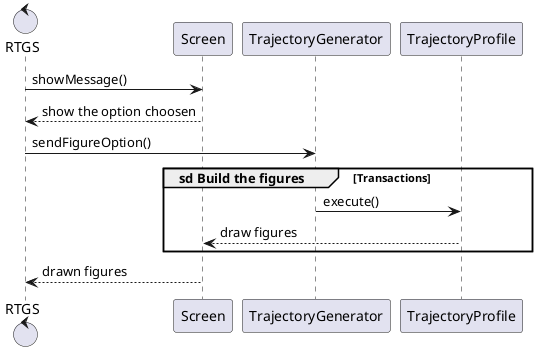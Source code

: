 
@startuml
control RTGS as Foo3
Foo3 -> Screen: showMessage()
Screen --> Foo3: show the option choosen
Foo3 -> TrajectoryGenerator: sendFigureOption()
group sd Build the figures [Transactions]
    TrajectoryGenerator -> TrajectoryProfile:execute()
    TrajectoryProfile -->Screen: draw figures
end
Screen --> Foo3: drawn figures
@enduml
